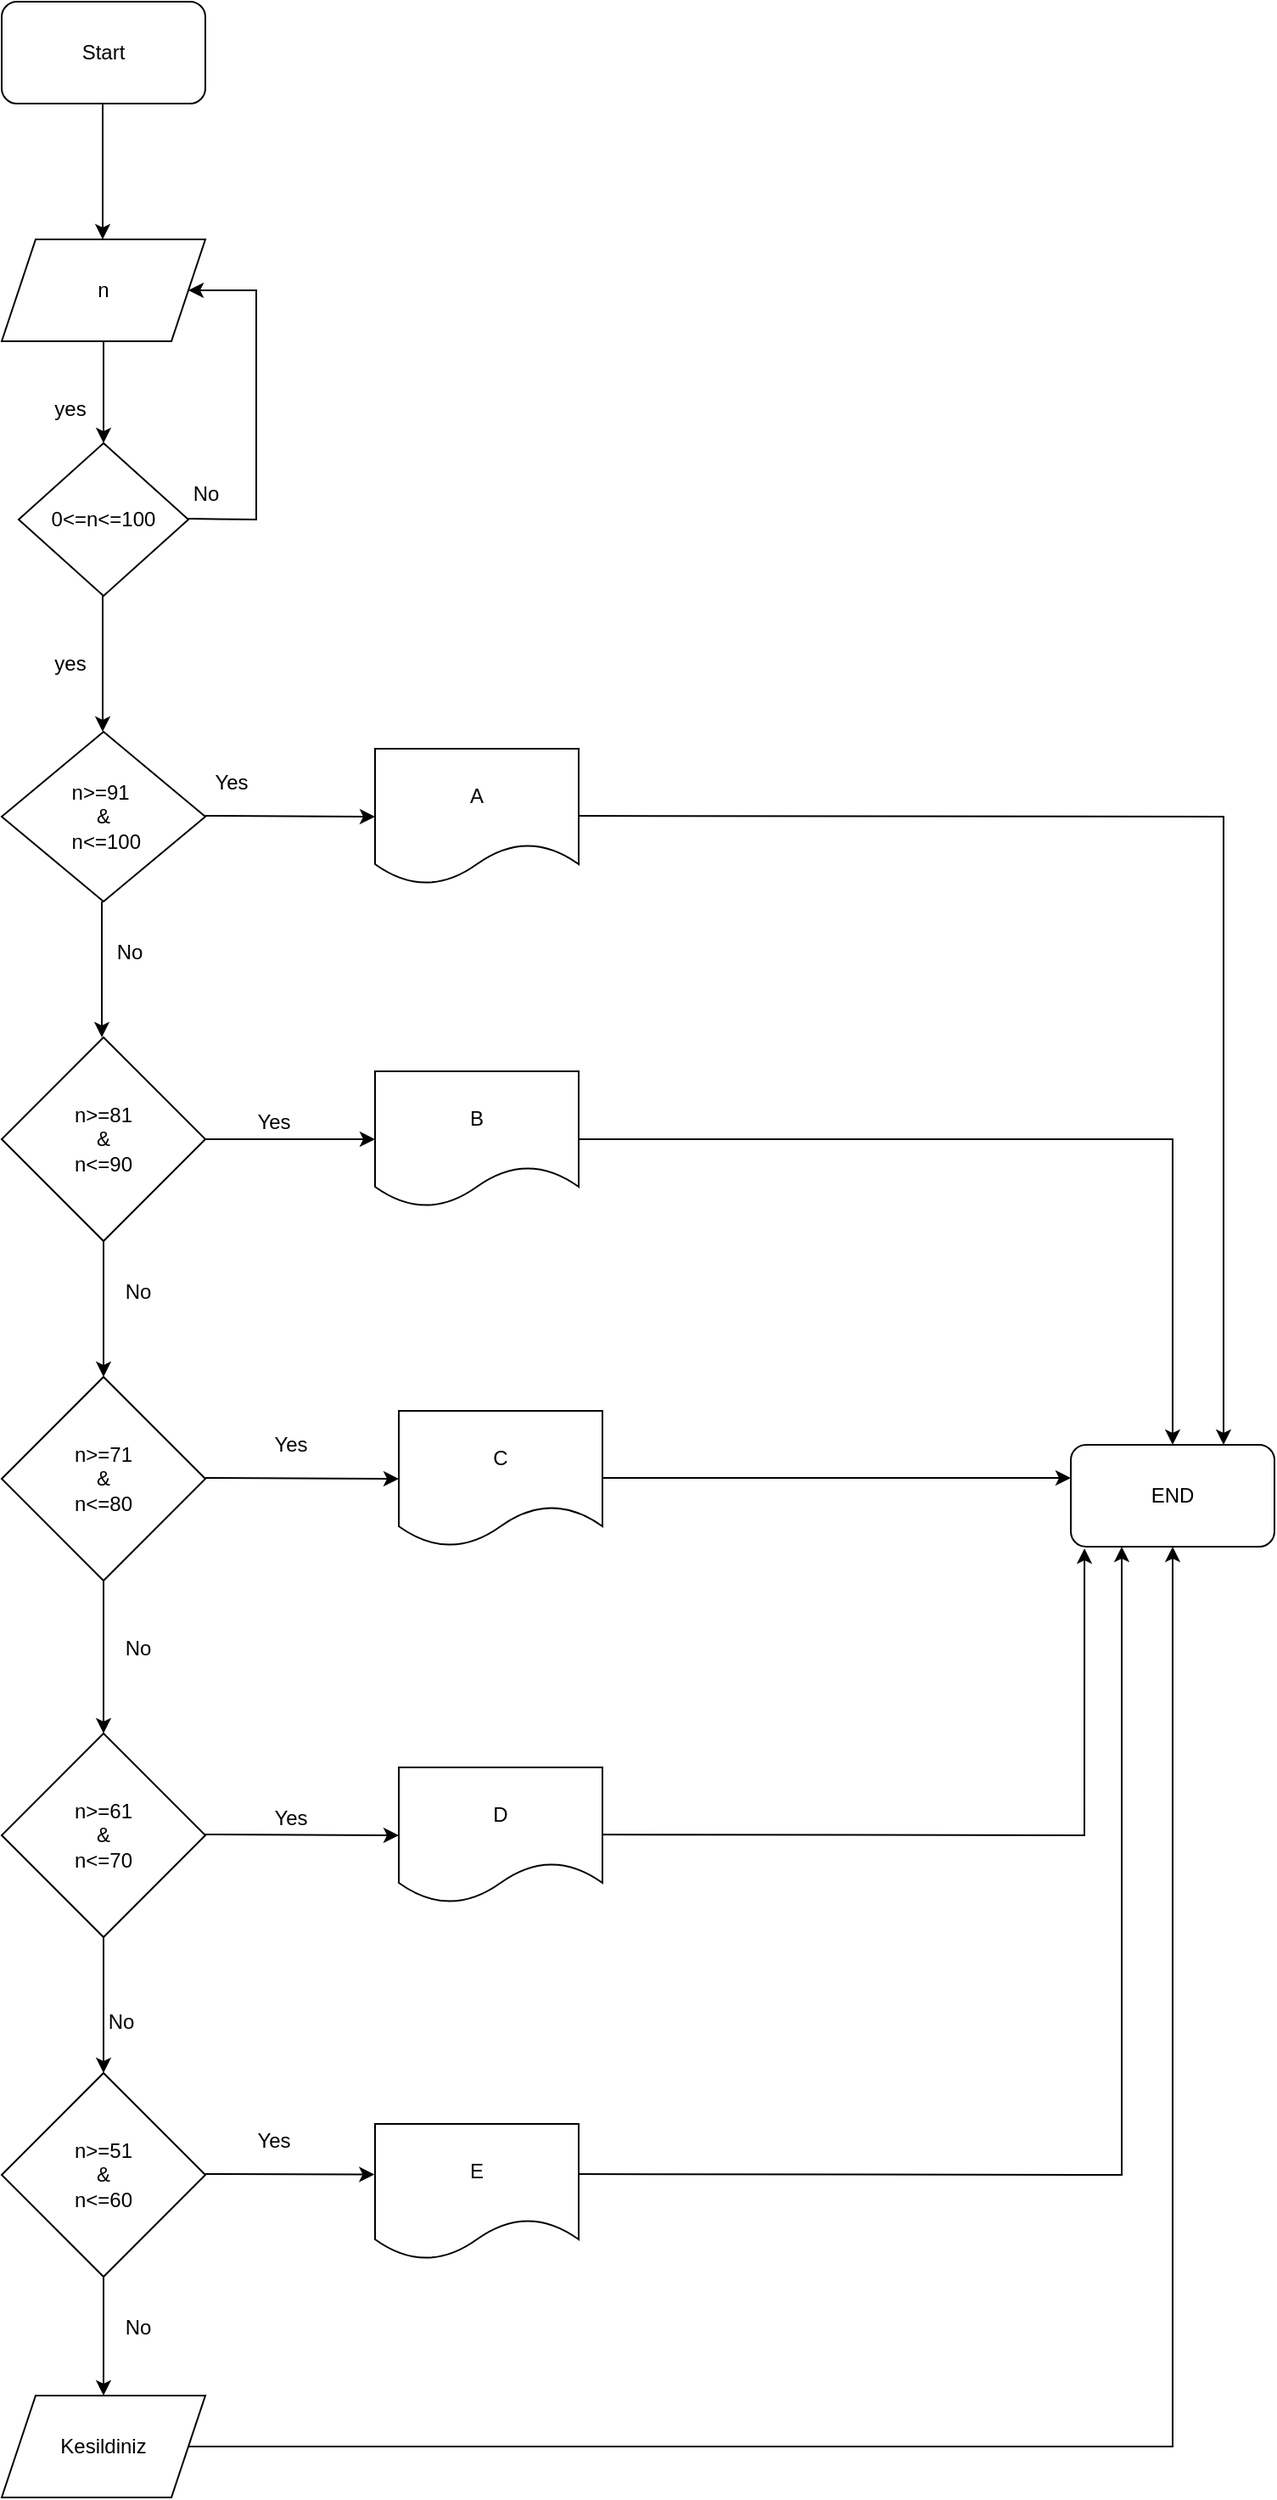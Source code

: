 <mxfile version="15.8.1" type="github"><diagram id="_z4L-7YzTREWPdUT008h" name="Page-1"><mxGraphModel dx="1038" dy="579" grid="1" gridSize="10" guides="1" tooltips="1" connect="1" arrows="1" fold="1" page="1" pageScale="1" pageWidth="827" pageHeight="1169" math="0" shadow="0"><root><mxCell id="0"/><mxCell id="1" parent="0"/><mxCell id="mIV43NjEB5v0g8rtdvPd-1" value="Start" style="rounded=1;whiteSpace=wrap;html=1;" parent="1" vertex="1"><mxGeometry x="60" y="40" width="120" height="60" as="geometry"/></mxCell><mxCell id="mIV43NjEB5v0g8rtdvPd-4" value="" style="endArrow=classic;html=1;rounded=0;" parent="1" edge="1"><mxGeometry width="50" height="50" relative="1" as="geometry"><mxPoint x="119.5" y="100" as="sourcePoint"/><mxPoint x="119.5" y="180" as="targetPoint"/></mxGeometry></mxCell><mxCell id="mIV43NjEB5v0g8rtdvPd-5" value="n" style="shape=parallelogram;perimeter=parallelogramPerimeter;whiteSpace=wrap;html=1;fixedSize=1;" parent="1" vertex="1"><mxGeometry x="60" y="180" width="120" height="60" as="geometry"/></mxCell><mxCell id="mIV43NjEB5v0g8rtdvPd-6" value="0&amp;lt;=n&amp;lt;=100" style="rhombus;whiteSpace=wrap;html=1;" parent="1" vertex="1"><mxGeometry x="70" y="300" width="100" height="90" as="geometry"/></mxCell><mxCell id="mIV43NjEB5v0g8rtdvPd-7" value="" style="endArrow=classic;html=1;rounded=0;exitX=0.5;exitY=1;exitDx=0;exitDy=0;entryX=0.5;entryY=0;entryDx=0;entryDy=0;" parent="1" source="mIV43NjEB5v0g8rtdvPd-5" target="mIV43NjEB5v0g8rtdvPd-6" edge="1"><mxGeometry width="50" height="50" relative="1" as="geometry"><mxPoint x="140" y="300" as="sourcePoint"/><mxPoint x="210" y="300" as="targetPoint"/></mxGeometry></mxCell><mxCell id="mIV43NjEB5v0g8rtdvPd-9" value="" style="endArrow=classic;html=1;rounded=0;" parent="1" target="mIV43NjEB5v0g8rtdvPd-5" edge="1"><mxGeometry width="50" height="50" relative="1" as="geometry"><mxPoint x="170" y="344.5" as="sourcePoint"/><mxPoint x="210" y="200" as="targetPoint"/><Array as="points"><mxPoint x="210" y="345"/><mxPoint x="210" y="210"/></Array></mxGeometry></mxCell><mxCell id="mIV43NjEB5v0g8rtdvPd-12" value="" style="endArrow=classic;html=1;rounded=0;elbow=vertical;" parent="1" edge="1"><mxGeometry width="50" height="50" relative="1" as="geometry"><mxPoint x="119.5" y="390" as="sourcePoint"/><mxPoint x="119.5" y="470" as="targetPoint"/><Array as="points"/></mxGeometry></mxCell><mxCell id="mIV43NjEB5v0g8rtdvPd-13" value="n&amp;gt;=91&amp;nbsp;&lt;br&gt;&amp;amp;&lt;br&gt;&amp;nbsp;n&amp;lt;=100" style="rhombus;whiteSpace=wrap;html=1;" parent="1" vertex="1"><mxGeometry x="60" y="470" width="120" height="100" as="geometry"/></mxCell><mxCell id="mIV43NjEB5v0g8rtdvPd-15" value="No" style="text;html=1;align=center;verticalAlign=middle;resizable=0;points=[];autosize=1;strokeColor=none;fillColor=none;" parent="1" vertex="1"><mxGeometry x="165" y="320" width="30" height="20" as="geometry"/></mxCell><mxCell id="mIV43NjEB5v0g8rtdvPd-16" value="" style="endArrow=classic;html=1;rounded=0;elbow=vertical;entryX=0;entryY=0.5;entryDx=0;entryDy=0;" parent="1" target="bHWHqMCejCopdVkGEeDw-3" edge="1"><mxGeometry width="50" height="50" relative="1" as="geometry"><mxPoint x="180" y="519.5" as="sourcePoint"/><mxPoint x="290" y="520" as="targetPoint"/></mxGeometry></mxCell><mxCell id="mIV43NjEB5v0g8rtdvPd-17" value="Yes" style="text;html=1;align=center;verticalAlign=middle;resizable=0;points=[];autosize=1;strokeColor=none;fillColor=none;" parent="1" vertex="1"><mxGeometry x="180" y="490" width="30" height="20" as="geometry"/></mxCell><mxCell id="mIV43NjEB5v0g8rtdvPd-20" value="" style="endArrow=classic;html=1;rounded=0;elbow=vertical;" parent="1" edge="1"><mxGeometry width="50" height="50" relative="1" as="geometry"><mxPoint x="119" y="570" as="sourcePoint"/><mxPoint x="119" y="650" as="targetPoint"/><Array as="points"/></mxGeometry></mxCell><mxCell id="mIV43NjEB5v0g8rtdvPd-21" value="n&amp;gt;=81&lt;br&gt;&amp;amp;&lt;br&gt;n&amp;lt;=90" style="rhombus;whiteSpace=wrap;html=1;" parent="1" vertex="1"><mxGeometry x="60" y="650" width="120" height="120" as="geometry"/></mxCell><mxCell id="mIV43NjEB5v0g8rtdvPd-22" value="No" style="text;html=1;align=center;verticalAlign=middle;resizable=0;points=[];autosize=1;strokeColor=none;fillColor=none;" parent="1" vertex="1"><mxGeometry x="120" y="590" width="30" height="20" as="geometry"/></mxCell><mxCell id="mIV43NjEB5v0g8rtdvPd-25" value="n&amp;gt;=71&lt;br&gt;&amp;amp;&lt;br&gt;n&amp;lt;=80" style="rhombus;whiteSpace=wrap;html=1;" parent="1" vertex="1"><mxGeometry x="60" y="850" width="120" height="120" as="geometry"/></mxCell><mxCell id="mIV43NjEB5v0g8rtdvPd-26" value="n&amp;gt;=61&lt;br&gt;&amp;amp;&lt;br&gt;n&amp;lt;=70" style="rhombus;whiteSpace=wrap;html=1;" parent="1" vertex="1"><mxGeometry x="60" y="1060" width="120" height="120" as="geometry"/></mxCell><mxCell id="mIV43NjEB5v0g8rtdvPd-27" value="&lt;span&gt;n&amp;gt;=51&lt;/span&gt;&lt;br&gt;&lt;span&gt;&amp;amp;&lt;/span&gt;&lt;br&gt;&lt;span&gt;n&amp;lt;=60&lt;/span&gt;" style="rhombus;whiteSpace=wrap;html=1;" parent="1" vertex="1"><mxGeometry x="60" y="1260" width="120" height="120" as="geometry"/></mxCell><mxCell id="mIV43NjEB5v0g8rtdvPd-28" value="" style="endArrow=classic;html=1;rounded=0;elbow=vertical;exitX=0.5;exitY=1;exitDx=0;exitDy=0;entryX=0.5;entryY=0;entryDx=0;entryDy=0;" parent="1" source="mIV43NjEB5v0g8rtdvPd-21" target="mIV43NjEB5v0g8rtdvPd-25" edge="1"><mxGeometry width="50" height="50" relative="1" as="geometry"><mxPoint x="120" y="790" as="sourcePoint"/><mxPoint x="100" y="810" as="targetPoint"/></mxGeometry></mxCell><mxCell id="mIV43NjEB5v0g8rtdvPd-29" value="" style="endArrow=classic;html=1;rounded=0;elbow=vertical;entryX=0.5;entryY=0;entryDx=0;entryDy=0;exitX=0.5;exitY=1;exitDx=0;exitDy=0;" parent="1" source="mIV43NjEB5v0g8rtdvPd-25" target="mIV43NjEB5v0g8rtdvPd-26" edge="1"><mxGeometry width="50" height="50" relative="1" as="geometry"><mxPoint x="70" y="1050" as="sourcePoint"/><mxPoint x="120" y="1000" as="targetPoint"/></mxGeometry></mxCell><mxCell id="mIV43NjEB5v0g8rtdvPd-30" value="" style="endArrow=classic;html=1;rounded=0;elbow=vertical;exitX=0.5;exitY=1;exitDx=0;exitDy=0;entryX=0.5;entryY=0;entryDx=0;entryDy=0;" parent="1" source="mIV43NjEB5v0g8rtdvPd-26" target="mIV43NjEB5v0g8rtdvPd-27" edge="1"><mxGeometry width="50" height="50" relative="1" as="geometry"><mxPoint x="120" y="1260" as="sourcePoint"/><mxPoint x="170" y="1210" as="targetPoint"/></mxGeometry></mxCell><mxCell id="mIV43NjEB5v0g8rtdvPd-32" value="" style="endArrow=classic;html=1;rounded=0;elbow=vertical;entryX=0;entryY=0.5;entryDx=0;entryDy=0;" parent="1" target="bHWHqMCejCopdVkGEeDw-4" edge="1"><mxGeometry width="50" height="50" relative="1" as="geometry"><mxPoint x="180" y="710" as="sourcePoint"/><mxPoint x="290" y="710" as="targetPoint"/></mxGeometry></mxCell><mxCell id="mIV43NjEB5v0g8rtdvPd-33" value="" style="endArrow=classic;html=1;rounded=0;elbow=vertical;entryX=0;entryY=0.5;entryDx=0;entryDy=0;" parent="1" target="bHWHqMCejCopdVkGEeDw-5" edge="1"><mxGeometry width="50" height="50" relative="1" as="geometry"><mxPoint x="180" y="909.5" as="sourcePoint"/><mxPoint x="290" y="909.5" as="targetPoint"/></mxGeometry></mxCell><mxCell id="mIV43NjEB5v0g8rtdvPd-34" value="" style="endArrow=classic;html=1;rounded=0;elbow=vertical;entryX=0;entryY=0.5;entryDx=0;entryDy=0;" parent="1" target="bHWHqMCejCopdVkGEeDw-6" edge="1"><mxGeometry width="50" height="50" relative="1" as="geometry"><mxPoint x="180" y="1119.5" as="sourcePoint"/><mxPoint x="290" y="1119.5" as="targetPoint"/></mxGeometry></mxCell><mxCell id="mIV43NjEB5v0g8rtdvPd-35" value="" style="endArrow=classic;html=1;rounded=0;elbow=vertical;entryX=-0.003;entryY=0.372;entryDx=0;entryDy=0;entryPerimeter=0;" parent="1" target="bHWHqMCejCopdVkGEeDw-7" edge="1"><mxGeometry width="50" height="50" relative="1" as="geometry"><mxPoint x="180" y="1319.5" as="sourcePoint"/><mxPoint x="270" y="1320" as="targetPoint"/></mxGeometry></mxCell><mxCell id="mIV43NjEB5v0g8rtdvPd-37" value="No" style="text;html=1;align=center;verticalAlign=middle;resizable=0;points=[];autosize=1;strokeColor=none;fillColor=none;" parent="1" vertex="1"><mxGeometry x="125" y="790" width="30" height="20" as="geometry"/></mxCell><mxCell id="mIV43NjEB5v0g8rtdvPd-38" value="No" style="text;html=1;align=center;verticalAlign=middle;resizable=0;points=[];autosize=1;strokeColor=none;fillColor=none;" parent="1" vertex="1"><mxGeometry x="125" y="1000" width="30" height="20" as="geometry"/></mxCell><mxCell id="mIV43NjEB5v0g8rtdvPd-39" value="No" style="text;html=1;align=center;verticalAlign=middle;resizable=0;points=[];autosize=1;strokeColor=none;fillColor=none;" parent="1" vertex="1"><mxGeometry x="115" y="1220" width="30" height="20" as="geometry"/></mxCell><mxCell id="mIV43NjEB5v0g8rtdvPd-47" value="&lt;span&gt;Kesildiniz&lt;/span&gt;" style="shape=parallelogram;perimeter=parallelogramPerimeter;whiteSpace=wrap;html=1;fixedSize=1;" parent="1" vertex="1"><mxGeometry x="60" y="1450" width="120" height="60" as="geometry"/></mxCell><mxCell id="mIV43NjEB5v0g8rtdvPd-49" value="" style="endArrow=classic;html=1;rounded=0;elbow=vertical;exitX=0.5;exitY=1;exitDx=0;exitDy=0;entryX=0.5;entryY=0;entryDx=0;entryDy=0;" parent="1" source="mIV43NjEB5v0g8rtdvPd-27" target="mIV43NjEB5v0g8rtdvPd-47" edge="1"><mxGeometry width="50" height="50" relative="1" as="geometry"><mxPoint x="125" y="1430" as="sourcePoint"/><mxPoint x="175" y="1380" as="targetPoint"/></mxGeometry></mxCell><mxCell id="mIV43NjEB5v0g8rtdvPd-50" value="Yes" style="text;html=1;align=center;verticalAlign=middle;resizable=0;points=[];autosize=1;strokeColor=none;fillColor=none;" parent="1" vertex="1"><mxGeometry x="205" y="690" width="30" height="20" as="geometry"/></mxCell><mxCell id="mIV43NjEB5v0g8rtdvPd-51" value="Yes" style="text;html=1;align=center;verticalAlign=middle;resizable=0;points=[];autosize=1;strokeColor=none;fillColor=none;" parent="1" vertex="1"><mxGeometry x="215" y="880" width="30" height="20" as="geometry"/></mxCell><mxCell id="mIV43NjEB5v0g8rtdvPd-52" value="Yes" style="text;html=1;align=center;verticalAlign=middle;resizable=0;points=[];autosize=1;strokeColor=none;fillColor=none;" parent="1" vertex="1"><mxGeometry x="215" y="1100" width="30" height="20" as="geometry"/></mxCell><mxCell id="mIV43NjEB5v0g8rtdvPd-53" value="Yes" style="text;html=1;align=center;verticalAlign=middle;resizable=0;points=[];autosize=1;strokeColor=none;fillColor=none;" parent="1" vertex="1"><mxGeometry x="205" y="1290" width="30" height="20" as="geometry"/></mxCell><mxCell id="mIV43NjEB5v0g8rtdvPd-54" value="No" style="text;html=1;align=center;verticalAlign=middle;resizable=0;points=[];autosize=1;strokeColor=none;fillColor=none;" parent="1" vertex="1"><mxGeometry x="125" y="1400" width="30" height="20" as="geometry"/></mxCell><mxCell id="mIV43NjEB5v0g8rtdvPd-57" value="" style="endArrow=classic;html=1;rounded=0;elbow=vertical;exitX=1;exitY=0.5;exitDx=0;exitDy=0;" parent="1" edge="1"><mxGeometry width="50" height="50" relative="1" as="geometry"><mxPoint x="390" y="909.5" as="sourcePoint"/><mxPoint x="690" y="909.5" as="targetPoint"/></mxGeometry></mxCell><mxCell id="mIV43NjEB5v0g8rtdvPd-60" value="" style="endArrow=classic;html=1;rounded=0;elbow=vertical;exitX=1;exitY=0.5;exitDx=0;exitDy=0;entryX=0.75;entryY=0;entryDx=0;entryDy=0;" parent="1" target="mIV43NjEB5v0g8rtdvPd-64" edge="1"><mxGeometry width="50" height="50" relative="1" as="geometry"><mxPoint x="390" y="519.5" as="sourcePoint"/><mxPoint x="690" y="519.5" as="targetPoint"/><Array as="points"><mxPoint x="780" y="520"/></Array></mxGeometry></mxCell><mxCell id="mIV43NjEB5v0g8rtdvPd-61" value="" style="endArrow=classic;html=1;rounded=0;elbow=vertical;exitX=1;exitY=0.5;exitDx=0;exitDy=0;" parent="1" target="mIV43NjEB5v0g8rtdvPd-64" edge="1"><mxGeometry width="50" height="50" relative="1" as="geometry"><mxPoint x="390" y="710" as="sourcePoint"/><mxPoint x="690" y="710" as="targetPoint"/><Array as="points"><mxPoint x="750" y="710"/></Array></mxGeometry></mxCell><mxCell id="mIV43NjEB5v0g8rtdvPd-62" value="" style="endArrow=classic;html=1;rounded=0;elbow=vertical;exitX=1;exitY=0.5;exitDx=0;exitDy=0;entryX=0.067;entryY=1.017;entryDx=0;entryDy=0;entryPerimeter=0;" parent="1" target="mIV43NjEB5v0g8rtdvPd-64" edge="1"><mxGeometry width="50" height="50" relative="1" as="geometry"><mxPoint x="390" y="1119.5" as="sourcePoint"/><mxPoint x="690" y="1119.5" as="targetPoint"/><Array as="points"><mxPoint x="698" y="1120"/></Array></mxGeometry></mxCell><mxCell id="mIV43NjEB5v0g8rtdvPd-63" value="" style="endArrow=classic;html=1;rounded=0;elbow=vertical;exitX=1;exitY=0.5;exitDx=0;exitDy=0;entryX=0.25;entryY=1;entryDx=0;entryDy=0;" parent="1" target="mIV43NjEB5v0g8rtdvPd-64" edge="1"><mxGeometry width="50" height="50" relative="1" as="geometry"><mxPoint x="390" y="1319.5" as="sourcePoint"/><mxPoint x="690" y="1319.5" as="targetPoint"/><Array as="points"><mxPoint x="720" y="1320"/></Array></mxGeometry></mxCell><mxCell id="mIV43NjEB5v0g8rtdvPd-64" value="END" style="rounded=1;whiteSpace=wrap;html=1;" parent="1" vertex="1"><mxGeometry x="690" y="890" width="120" height="60" as="geometry"/></mxCell><mxCell id="mIV43NjEB5v0g8rtdvPd-71" value="" style="endArrow=classic;html=1;rounded=0;elbow=vertical;exitX=1;exitY=0.5;exitDx=0;exitDy=0;entryX=0.5;entryY=1;entryDx=0;entryDy=0;" parent="1" source="mIV43NjEB5v0g8rtdvPd-47" target="mIV43NjEB5v0g8rtdvPd-64" edge="1"><mxGeometry width="50" height="50" relative="1" as="geometry"><mxPoint x="215" y="1480" as="sourcePoint"/><mxPoint x="730" y="1100" as="targetPoint"/><Array as="points"><mxPoint x="750" y="1480"/></Array></mxGeometry></mxCell><mxCell id="bHWHqMCejCopdVkGEeDw-3" value="A" style="shape=document;whiteSpace=wrap;html=1;boundedLbl=1;" parent="1" vertex="1"><mxGeometry x="280" y="480" width="120" height="80" as="geometry"/></mxCell><mxCell id="bHWHqMCejCopdVkGEeDw-4" value="B" style="shape=document;whiteSpace=wrap;html=1;boundedLbl=1;" parent="1" vertex="1"><mxGeometry x="280" y="670" width="120" height="80" as="geometry"/></mxCell><mxCell id="bHWHqMCejCopdVkGEeDw-5" value="C" style="shape=document;whiteSpace=wrap;html=1;boundedLbl=1;" parent="1" vertex="1"><mxGeometry x="294" y="870" width="120" height="80" as="geometry"/></mxCell><mxCell id="bHWHqMCejCopdVkGEeDw-6" value="D" style="shape=document;whiteSpace=wrap;html=1;boundedLbl=1;" parent="1" vertex="1"><mxGeometry x="294" y="1080" width="120" height="80" as="geometry"/></mxCell><mxCell id="bHWHqMCejCopdVkGEeDw-7" value="E" style="shape=document;whiteSpace=wrap;html=1;boundedLbl=1;" parent="1" vertex="1"><mxGeometry x="280" y="1290" width="120" height="80" as="geometry"/></mxCell><mxCell id="bHWHqMCejCopdVkGEeDw-9" value="yes" style="text;html=1;align=center;verticalAlign=middle;resizable=0;points=[];autosize=1;strokeColor=none;fillColor=none;" parent="1" vertex="1"><mxGeometry x="85" y="270" width="30" height="20" as="geometry"/></mxCell><mxCell id="bHWHqMCejCopdVkGEeDw-10" value="yes" style="text;html=1;align=center;verticalAlign=middle;resizable=0;points=[];autosize=1;strokeColor=none;fillColor=none;" parent="1" vertex="1"><mxGeometry x="85" y="420" width="30" height="20" as="geometry"/></mxCell></root></mxGraphModel></diagram></mxfile>